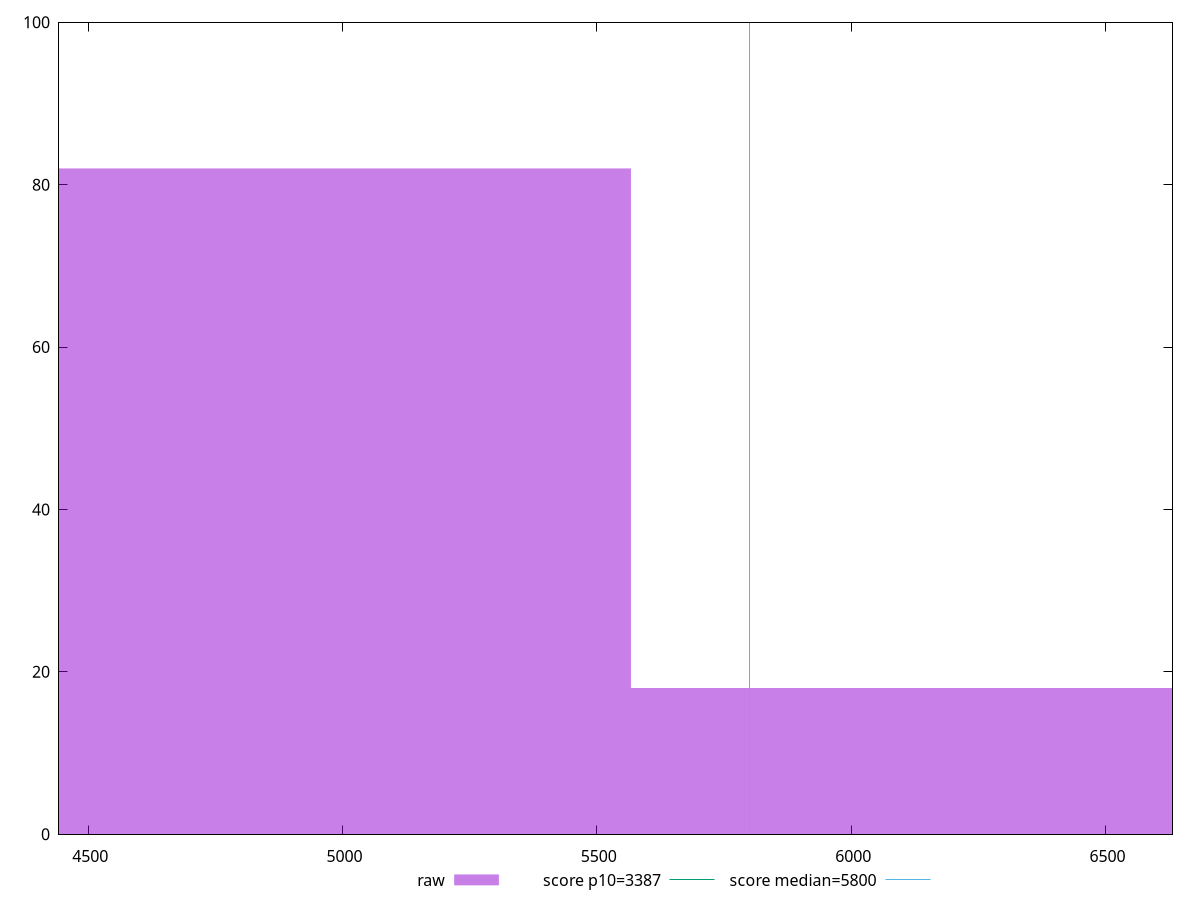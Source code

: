 reset

$raw <<EOF
6185.6437704563905 18
4948.515016365112 82
EOF

set key outside below
set boxwidth 1237.128754091278
set xrange [4442.461816408235:6631.904217945412]
set yrange [0:100]
set trange [0:100]
set style fill transparent solid 0.5 noborder

set parametric
set terminal svg size 640, 490 enhanced background rgb 'white'
set output "report_00018_2021-02-10T15-25-16.877Z/speed-index/samples/pages+cached/raw/histogram.svg"

plot $raw title "raw" with boxes, \
     3387,t title "score p10=3387", \
     5800,t title "score median=5800"

reset

